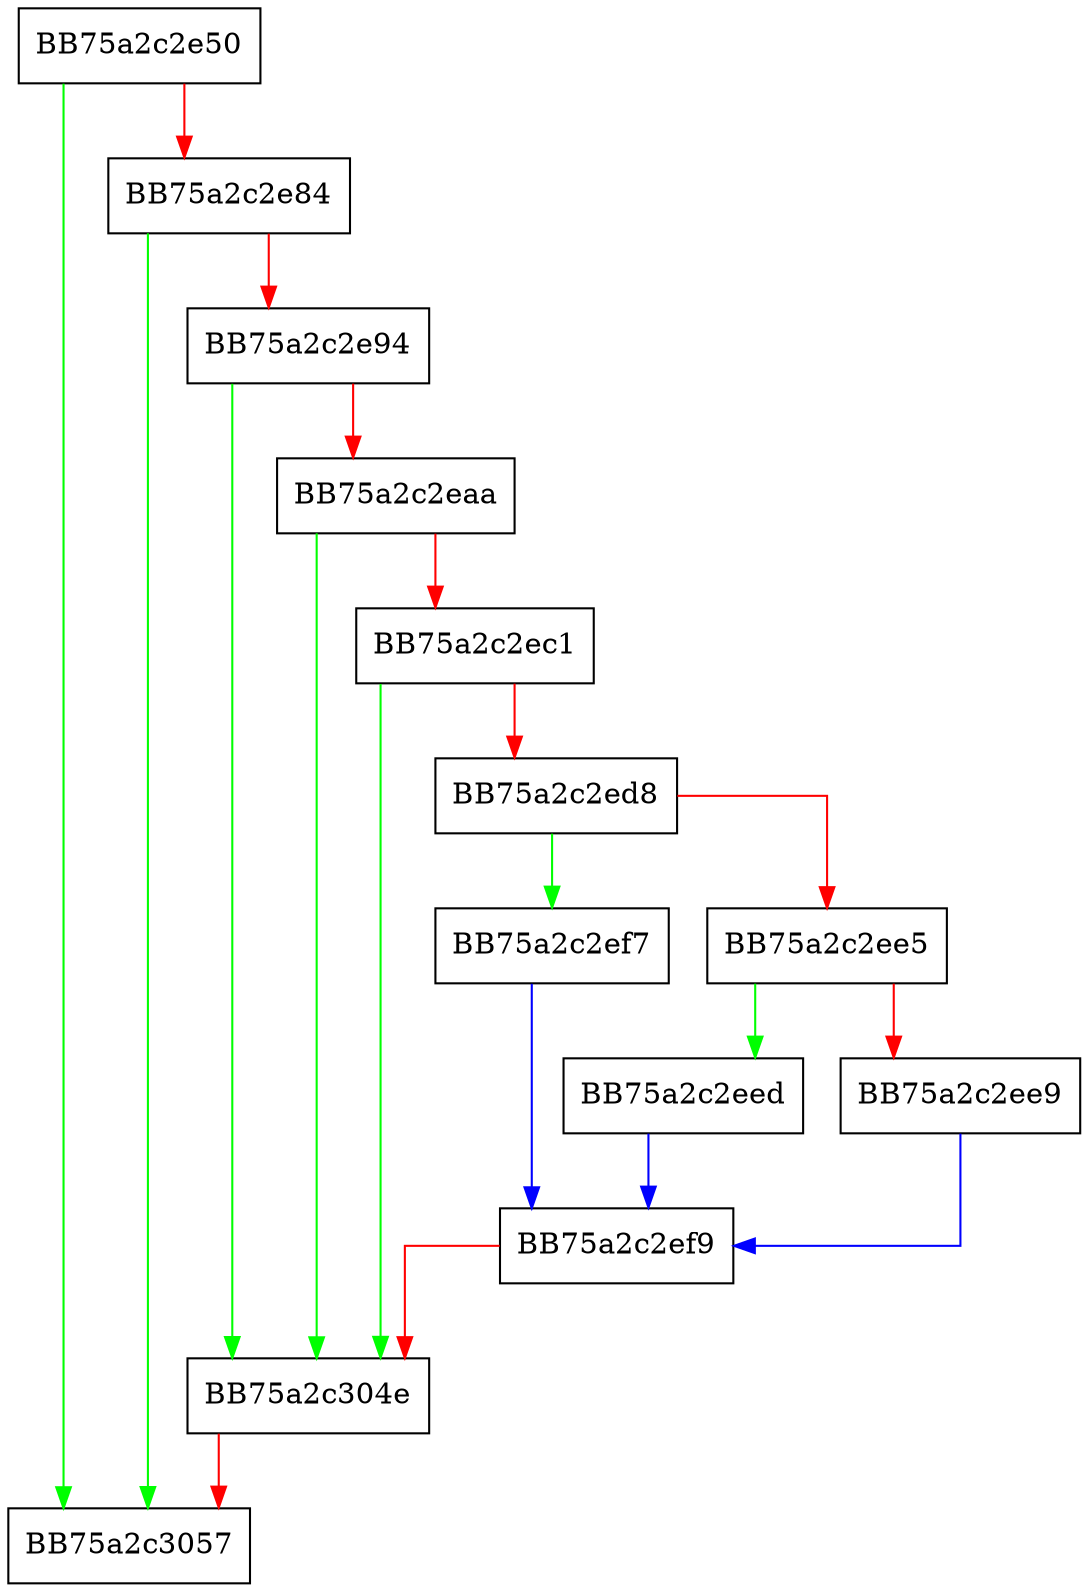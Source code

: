 digraph Scan {
  node [shape="box"];
  graph [splines=ortho];
  BB75a2c2e50 -> BB75a2c3057 [color="green"];
  BB75a2c2e50 -> BB75a2c2e84 [color="red"];
  BB75a2c2e84 -> BB75a2c3057 [color="green"];
  BB75a2c2e84 -> BB75a2c2e94 [color="red"];
  BB75a2c2e94 -> BB75a2c304e [color="green"];
  BB75a2c2e94 -> BB75a2c2eaa [color="red"];
  BB75a2c2eaa -> BB75a2c304e [color="green"];
  BB75a2c2eaa -> BB75a2c2ec1 [color="red"];
  BB75a2c2ec1 -> BB75a2c304e [color="green"];
  BB75a2c2ec1 -> BB75a2c2ed8 [color="red"];
  BB75a2c2ed8 -> BB75a2c2ef7 [color="green"];
  BB75a2c2ed8 -> BB75a2c2ee5 [color="red"];
  BB75a2c2ee5 -> BB75a2c2eed [color="green"];
  BB75a2c2ee5 -> BB75a2c2ee9 [color="red"];
  BB75a2c2ee9 -> BB75a2c2ef9 [color="blue"];
  BB75a2c2eed -> BB75a2c2ef9 [color="blue"];
  BB75a2c2ef7 -> BB75a2c2ef9 [color="blue"];
  BB75a2c2ef9 -> BB75a2c304e [color="red"];
  BB75a2c304e -> BB75a2c3057 [color="red"];
}
